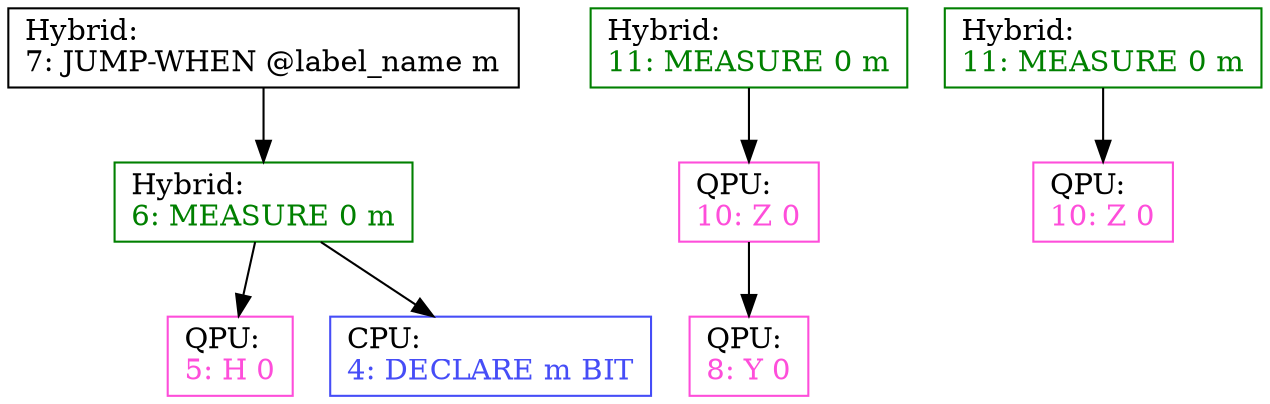digraph "ControlFlowGraph" {
"Line60" ["shape"="rectangle","color"="#008000","label"=<Hybrid:<br align="left"/><font color="#008000">6: MEASURE 0 m</font><br align="left"/>>]
"Line58" ["shape"="rectangle","color"="#fe4eda","label"=<QPU:<br align="left"/><font color="#fe4eda">5: H 0</font><br align="left"/>>]
"Line42" ["shape"="rectangle","color"="#464df7","label"=<CPU:<br align="left"/><font color="#464df7">4: DECLARE m BIT</font><br align="left"/>>]
"Line105" ["shape"="rectangle","color"="#fe4eda","label"=<QPU:<br align="left"/><font color="#fe4eda">10: Z 0</font><br align="left"/>>]
"Line86" ["shape"="rectangle","color"="#fe4eda","label"=<QPU:<br align="left"/><font color="#fe4eda">8: Y 0</font><br align="left"/>>]
"Line117" ["shape"="rectangle","color"="#008000","label"=<Hybrid:<br align="left"/><font color="#008000">11: MEASURE 0 m	</font><br align="left"/>>]
"Line101" ["shape"="rectangle","color"="#fe4eda","label"=<QPU:<br align="left"/><font color="#fe4eda">10: Z 0</font><br align="left"/>>]
"Line79" ["shape"="rectangle","color"="black","label"=<Hybrid:<br align="left"/><font color="#000000">7: JUMP-WHEN @label_name m</font><br align="left"/>>]
"Line1110" ["shape"="rectangle","color"="#008000","label"=<Hybrid:<br align="left"/><font color="#008000">11: MEASURE 0 m	</font><br align="left"/>>]
"Line60" -> "Line42"
"Line60" -> "Line58"
"Line105" -> "Line86"
"Line117" -> "Line101"
"Line79" -> "Line60"
"Line1110" -> "Line105"
}